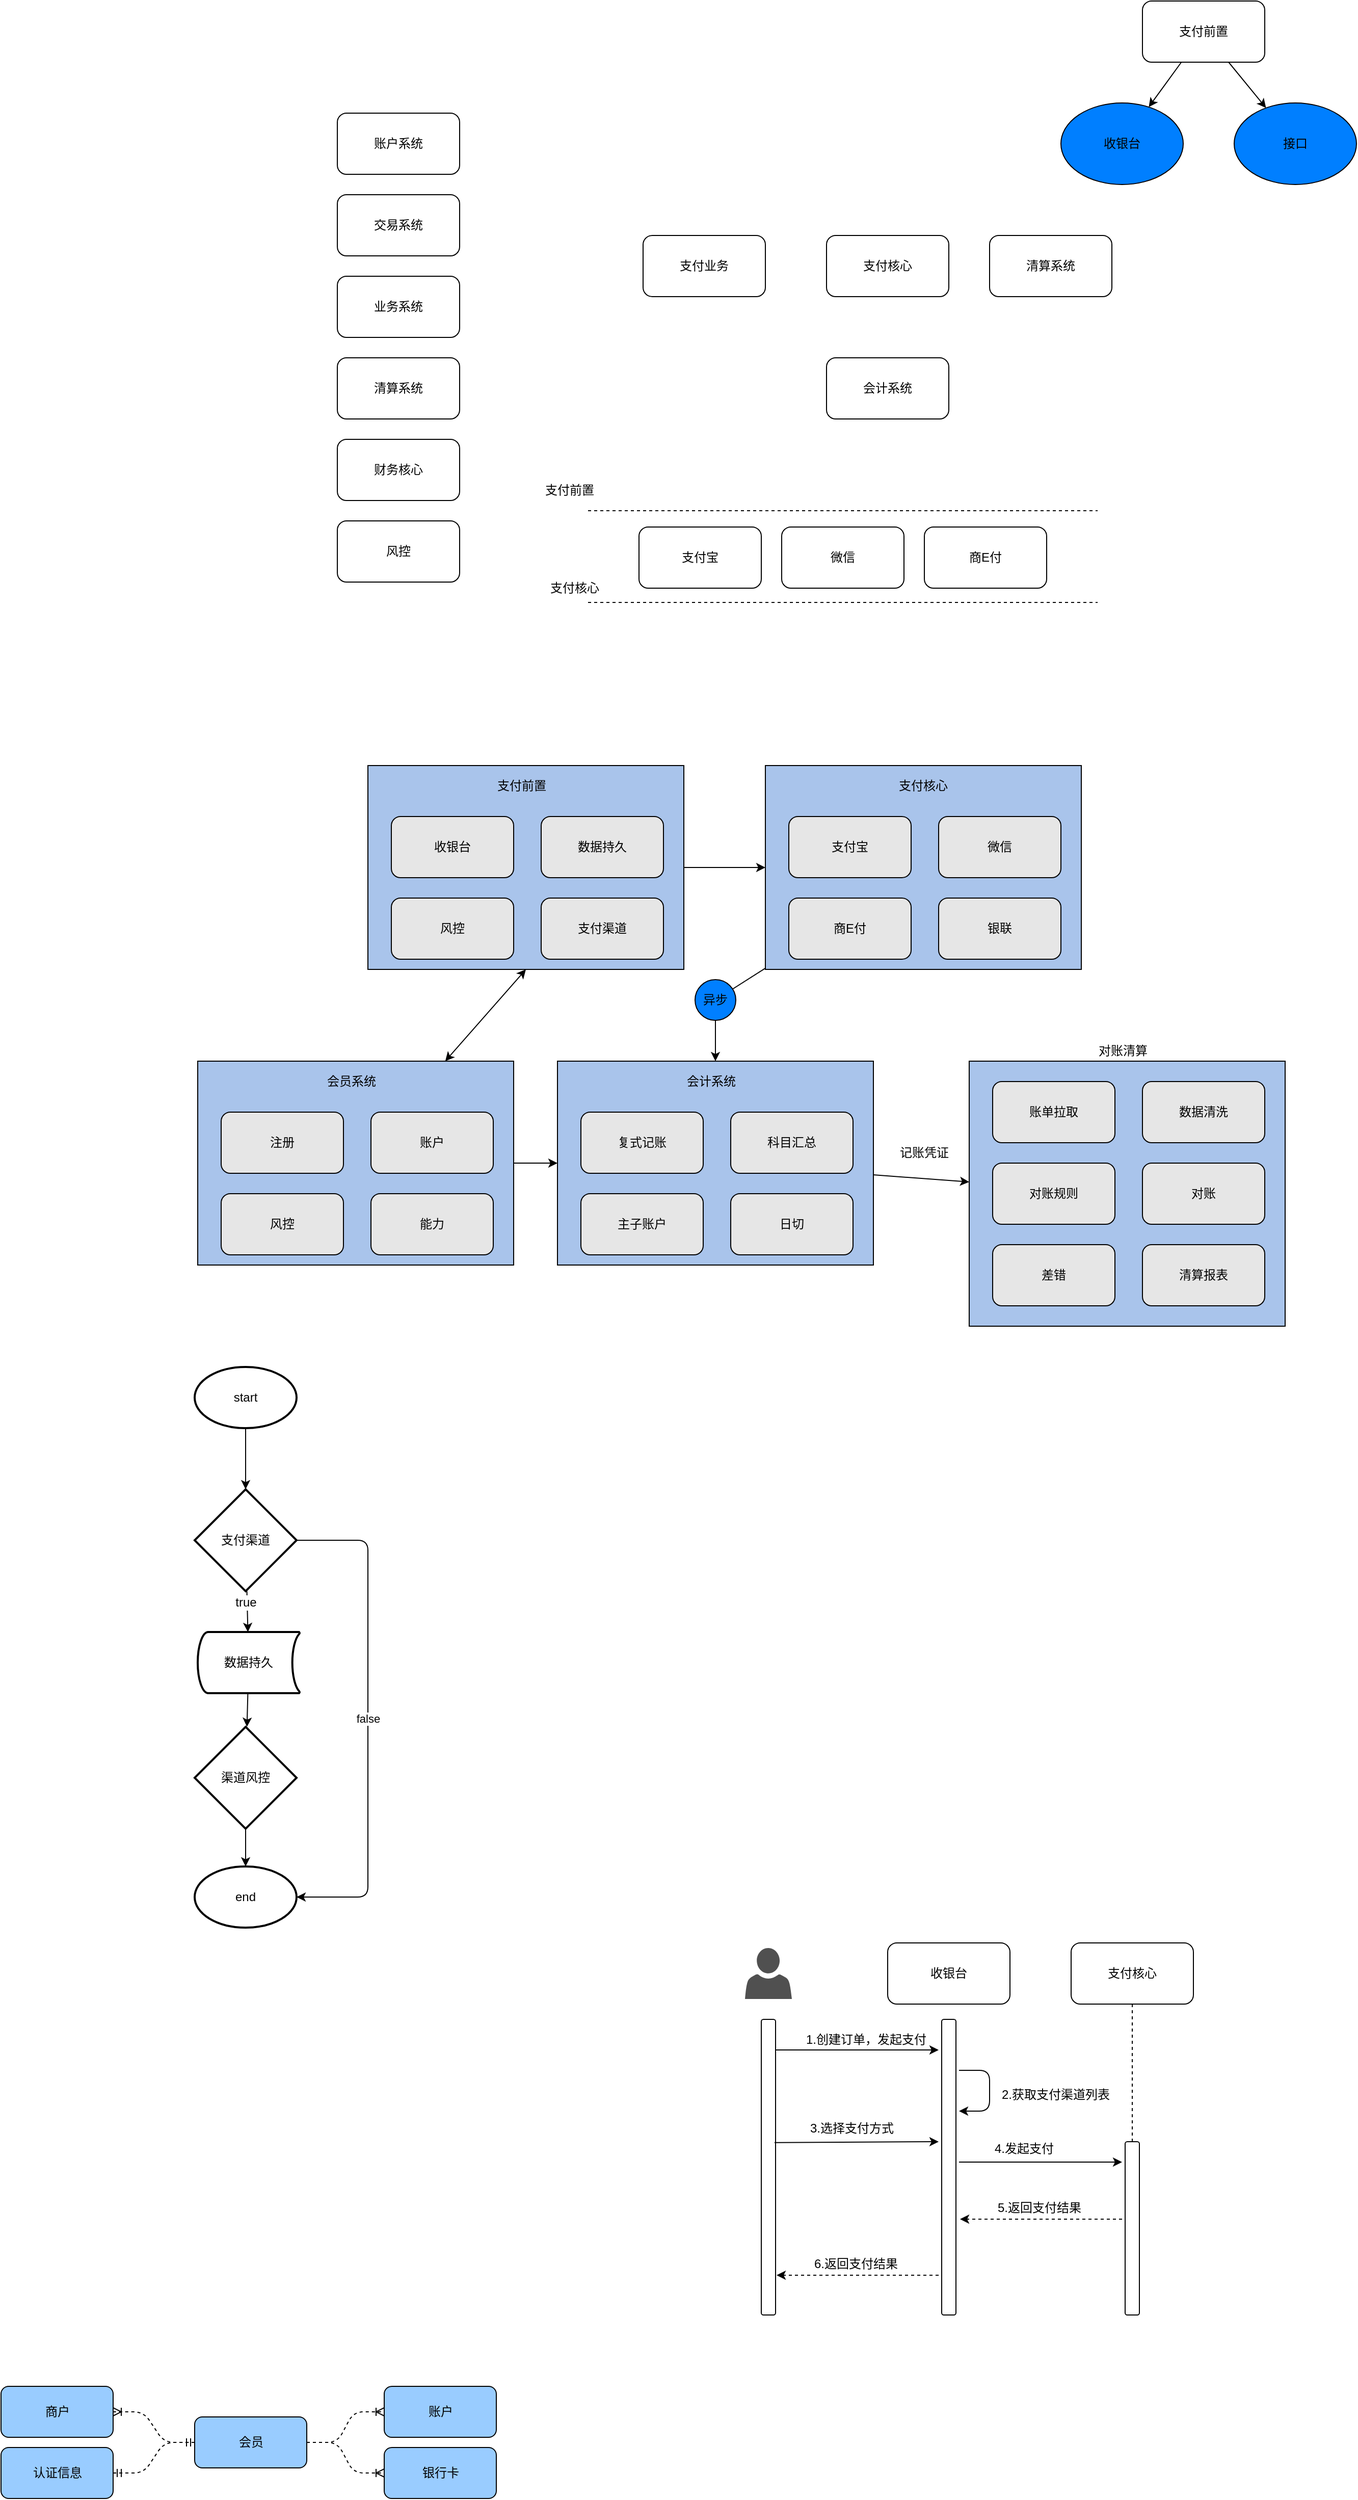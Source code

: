 <mxfile version="10.4.5" type="github"><diagram id="MF01mn2HDIwx8aV8TEOj" name="ç¬¬ 1 é¡µ"><mxGraphModel dx="1985" dy="798" grid="1" gridSize="10" guides="1" tooltips="1" connect="1" arrows="1" fold="1" page="1" pageScale="1" pageWidth="827" pageHeight="1169" math="0" shadow="0"><root><mxCell id="0"/><mxCell id="1" parent="0"/><mxCell id="WlKq7DyYH0uCGRK9PLsy-27" value="" style="rounded=0;whiteSpace=wrap;html=1;fillColor=#A9C4EB;" parent="1" vertex="1"><mxGeometry x="330" y="810" width="310" height="200" as="geometry"/></mxCell><mxCell id="WlKq7DyYH0uCGRK9PLsy-1" value="支付前置" style="rounded=1;whiteSpace=wrap;html=1;" parent="1" vertex="1"><mxGeometry x="1090" y="60" width="120" height="60" as="geometry"/></mxCell><mxCell id="WlKq7DyYH0uCGRK9PLsy-2" value="账户系统" style="rounded=1;whiteSpace=wrap;html=1;" parent="1" vertex="1"><mxGeometry x="300" y="170" width="120" height="60" as="geometry"/></mxCell><mxCell id="WlKq7DyYH0uCGRK9PLsy-3" value="交易系统" style="rounded=1;whiteSpace=wrap;html=1;" parent="1" vertex="1"><mxGeometry x="300" y="250" width="120" height="60" as="geometry"/></mxCell><mxCell id="WlKq7DyYH0uCGRK9PLsy-4" value="业务系统" style="rounded=1;whiteSpace=wrap;html=1;" parent="1" vertex="1"><mxGeometry x="300" y="330" width="120" height="60" as="geometry"/></mxCell><mxCell id="WlKq7DyYH0uCGRK9PLsy-5" value="清算系统" style="rounded=1;whiteSpace=wrap;html=1;" parent="1" vertex="1"><mxGeometry x="300" y="410" width="120" height="60" as="geometry"/></mxCell><mxCell id="WlKq7DyYH0uCGRK9PLsy-6" value="财务核心" style="rounded=1;whiteSpace=wrap;html=1;" parent="1" vertex="1"><mxGeometry x="300" y="490" width="120" height="60" as="geometry"/></mxCell><mxCell id="WlKq7DyYH0uCGRK9PLsy-7" value="风控" style="rounded=1;whiteSpace=wrap;html=1;" parent="1" vertex="1"><mxGeometry x="300" y="570" width="120" height="60" as="geometry"/></mxCell><mxCell id="WlKq7DyYH0uCGRK9PLsy-8" value="支付核心" style="rounded=1;whiteSpace=wrap;html=1;" parent="1" vertex="1"><mxGeometry x="780" y="290" width="120" height="60" as="geometry"/></mxCell><mxCell id="WlKq7DyYH0uCGRK9PLsy-9" value="支付业务" style="rounded=1;whiteSpace=wrap;html=1;" parent="1" vertex="1"><mxGeometry x="600" y="290" width="120" height="60" as="geometry"/></mxCell><mxCell id="WlKq7DyYH0uCGRK9PLsy-10" value="会计系统" style="rounded=1;whiteSpace=wrap;html=1;" parent="1" vertex="1"><mxGeometry x="780" y="410" width="120" height="60" as="geometry"/></mxCell><mxCell id="WlKq7DyYH0uCGRK9PLsy-11" value="清算系统" style="rounded=1;whiteSpace=wrap;html=1;" parent="1" vertex="1"><mxGeometry x="940" y="290" width="120" height="60" as="geometry"/></mxCell><mxCell id="WlKq7DyYH0uCGRK9PLsy-14" value="" style="endArrow=none;dashed=1;html=1;" parent="1" edge="1"><mxGeometry width="50" height="50" relative="1" as="geometry"><mxPoint x="546" y="560" as="sourcePoint"/><mxPoint x="1046" y="560" as="targetPoint"/></mxGeometry></mxCell><mxCell id="WlKq7DyYH0uCGRK9PLsy-15" value="收银台" style="rounded=1;whiteSpace=wrap;html=1;fillColor=#E6E6E6;" parent="1" vertex="1"><mxGeometry x="353" y="860" width="120" height="60" as="geometry"/></mxCell><mxCell id="WlKq7DyYH0uCGRK9PLsy-18" value="数据持久" style="rounded=1;whiteSpace=wrap;html=1;fillColor=#E6E6E6;" parent="1" vertex="1"><mxGeometry x="500" y="860" width="120" height="60" as="geometry"/></mxCell><mxCell id="WlKq7DyYH0uCGRK9PLsy-19" value="风控" style="rounded=1;whiteSpace=wrap;html=1;fillColor=#E6E6E6;" parent="1" vertex="1"><mxGeometry x="353" y="940" width="120" height="60" as="geometry"/></mxCell><mxCell id="WlKq7DyYH0uCGRK9PLsy-20" value="支付宝" style="rounded=1;whiteSpace=wrap;html=1;" parent="1" vertex="1"><mxGeometry x="596" y="576" width="120" height="60" as="geometry"/></mxCell><mxCell id="WlKq7DyYH0uCGRK9PLsy-21" value="支付前置" style="text;html=1;resizable=0;points=[];autosize=1;align=left;verticalAlign=top;spacingTop=-4;" parent="1" vertex="1"><mxGeometry x="502" y="530" width="60" height="20" as="geometry"/></mxCell><mxCell id="WlKq7DyYH0uCGRK9PLsy-22" value="" style="endArrow=none;dashed=1;html=1;" parent="1" edge="1"><mxGeometry width="50" height="50" relative="1" as="geometry"><mxPoint x="546" y="650" as="sourcePoint"/><mxPoint x="1046" y="650" as="targetPoint"/></mxGeometry></mxCell><mxCell id="WlKq7DyYH0uCGRK9PLsy-23" value="支付核心" style="text;html=1;resizable=0;points=[];autosize=1;align=left;verticalAlign=top;spacingTop=-4;" parent="1" vertex="1"><mxGeometry x="507" y="626" width="60" height="20" as="geometry"/></mxCell><mxCell id="WlKq7DyYH0uCGRK9PLsy-24" value="微信" style="rounded=1;whiteSpace=wrap;html=1;" parent="1" vertex="1"><mxGeometry x="736" y="576" width="120" height="60" as="geometry"/></mxCell><mxCell id="WlKq7DyYH0uCGRK9PLsy-25" value="商E付" style="rounded=1;whiteSpace=wrap;html=1;" parent="1" vertex="1"><mxGeometry x="876" y="576" width="120" height="60" as="geometry"/></mxCell><mxCell id="WlKq7DyYH0uCGRK9PLsy-28" value="" style="rounded=0;whiteSpace=wrap;html=1;fillColor=#A9C4EB;" parent="1" vertex="1"><mxGeometry x="720" y="810" width="310" height="200" as="geometry"/></mxCell><mxCell id="WlKq7DyYH0uCGRK9PLsy-29" value="支付宝" style="rounded=1;whiteSpace=wrap;html=1;fillColor=#E6E6E6;" parent="1" vertex="1"><mxGeometry x="743" y="860" width="120" height="60" as="geometry"/></mxCell><mxCell id="WlKq7DyYH0uCGRK9PLsy-30" value="微信" style="rounded=1;whiteSpace=wrap;html=1;fillColor=#E6E6E6;" parent="1" vertex="1"><mxGeometry x="890" y="860" width="120" height="60" as="geometry"/></mxCell><mxCell id="WlKq7DyYH0uCGRK9PLsy-31" value="商E付" style="rounded=1;whiteSpace=wrap;html=1;fillColor=#E6E6E6;" parent="1" vertex="1"><mxGeometry x="743" y="940" width="120" height="60" as="geometry"/></mxCell><mxCell id="WlKq7DyYH0uCGRK9PLsy-32" value="支付前置" style="text;html=1;strokeColor=none;fillColor=none;align=center;verticalAlign=middle;whiteSpace=wrap;rounded=0;" parent="1" vertex="1"><mxGeometry x="456" y="820" width="50" height="20" as="geometry"/></mxCell><mxCell id="WlKq7DyYH0uCGRK9PLsy-33" value="支付核心" style="text;html=1;strokeColor=none;fillColor=none;align=center;verticalAlign=middle;whiteSpace=wrap;rounded=0;" parent="1" vertex="1"><mxGeometry x="850" y="820" width="50" height="20" as="geometry"/></mxCell><mxCell id="WlKq7DyYH0uCGRK9PLsy-34" value="银联" style="rounded=1;whiteSpace=wrap;html=1;fillColor=#E6E6E6;" parent="1" vertex="1"><mxGeometry x="890" y="940" width="120" height="60" as="geometry"/></mxCell><mxCell id="WlKq7DyYH0uCGRK9PLsy-35" value="" style="endArrow=classic;html=1;" parent="1" source="WlKq7DyYH0uCGRK9PLsy-27" target="WlKq7DyYH0uCGRK9PLsy-28" edge="1"><mxGeometry width="50" height="50" relative="1" as="geometry"><mxPoint x="300" y="1080" as="sourcePoint"/><mxPoint x="350" y="1030" as="targetPoint"/></mxGeometry></mxCell><mxCell id="WlKq7DyYH0uCGRK9PLsy-36" value="" style="rounded=0;whiteSpace=wrap;html=1;fillColor=#A9C4EB;" parent="1" vertex="1"><mxGeometry x="516" y="1100" width="310" height="200" as="geometry"/></mxCell><mxCell id="WlKq7DyYH0uCGRK9PLsy-37" value="复式记账" style="rounded=1;whiteSpace=wrap;html=1;fillColor=#E6E6E6;" parent="1" vertex="1"><mxGeometry x="539" y="1150" width="120" height="60" as="geometry"/></mxCell><mxCell id="WlKq7DyYH0uCGRK9PLsy-38" value="科目汇总" style="rounded=1;whiteSpace=wrap;html=1;fillColor=#E6E6E6;" parent="1" vertex="1"><mxGeometry x="686" y="1150" width="120" height="60" as="geometry"/></mxCell><mxCell id="WlKq7DyYH0uCGRK9PLsy-39" value="主子账户" style="rounded=1;whiteSpace=wrap;html=1;fillColor=#E6E6E6;" parent="1" vertex="1"><mxGeometry x="539" y="1230" width="120" height="60" as="geometry"/></mxCell><mxCell id="WlKq7DyYH0uCGRK9PLsy-40" value="会计系统" style="text;html=1;strokeColor=none;fillColor=none;align=center;verticalAlign=middle;whiteSpace=wrap;rounded=0;" parent="1" vertex="1"><mxGeometry x="642" y="1110" width="50" height="20" as="geometry"/></mxCell><mxCell id="WlKq7DyYH0uCGRK9PLsy-41" value="日切" style="rounded=1;whiteSpace=wrap;html=1;fillColor=#E6E6E6;" parent="1" vertex="1"><mxGeometry x="686" y="1230" width="120" height="60" as="geometry"/></mxCell><mxCell id="WlKq7DyYH0uCGRK9PLsy-42" value="" style="endArrow=classic;html=1;" parent="1" source="WlKq7DyYH0uCGRK9PLsy-28" target="WlKq7DyYH0uCGRK9PLsy-36" edge="1"><mxGeometry width="50" height="50" relative="1" as="geometry"><mxPoint x="450" y="1080" as="sourcePoint"/><mxPoint x="350" y="1320" as="targetPoint"/><Array as="points"><mxPoint x="671" y="1040"/></Array></mxGeometry></mxCell><mxCell id="WlKq7DyYH0uCGRK9PLsy-43" value="异步" style="ellipse;whiteSpace=wrap;html=1;aspect=fixed;fillColor=#007FFF;" parent="1" vertex="1"><mxGeometry x="651" y="1020" width="40" height="40" as="geometry"/></mxCell><mxCell id="WlKq7DyYH0uCGRK9PLsy-44" value="" style="rounded=0;whiteSpace=wrap;html=1;fillColor=#A9C4EB;" parent="1" vertex="1"><mxGeometry x="920" y="1100" width="310" height="260" as="geometry"/></mxCell><mxCell id="WlKq7DyYH0uCGRK9PLsy-45" value="账单拉取" style="rounded=1;whiteSpace=wrap;html=1;fillColor=#E6E6E6;" parent="1" vertex="1"><mxGeometry x="943" y="1120" width="120" height="60" as="geometry"/></mxCell><mxCell id="WlKq7DyYH0uCGRK9PLsy-46" value="数据清洗" style="rounded=1;whiteSpace=wrap;html=1;fillColor=#E6E6E6;" parent="1" vertex="1"><mxGeometry x="1090" y="1120" width="120" height="60" as="geometry"/></mxCell><mxCell id="WlKq7DyYH0uCGRK9PLsy-47" value="对账规则" style="rounded=1;whiteSpace=wrap;html=1;fillColor=#E6E6E6;" parent="1" vertex="1"><mxGeometry x="943" y="1200" width="120" height="60" as="geometry"/></mxCell><mxCell id="WlKq7DyYH0uCGRK9PLsy-48" value="对账清算" style="text;html=1;strokeColor=none;fillColor=none;align=center;verticalAlign=middle;whiteSpace=wrap;rounded=0;" parent="1" vertex="1"><mxGeometry x="1046" y="1080" width="50" height="20" as="geometry"/></mxCell><mxCell id="WlKq7DyYH0uCGRK9PLsy-49" value="" style="endArrow=classic;html=1;" parent="1" source="WlKq7DyYH0uCGRK9PLsy-36" target="WlKq7DyYH0uCGRK9PLsy-44" edge="1"><mxGeometry width="50" height="50" relative="1" as="geometry"><mxPoint x="300" y="1370" as="sourcePoint"/><mxPoint x="350" y="1320" as="targetPoint"/></mxGeometry></mxCell><mxCell id="WlKq7DyYH0uCGRK9PLsy-50" value="记账凭证" style="text;html=1;resizable=0;points=[];autosize=1;align=left;verticalAlign=top;spacingTop=-4;" parent="1" vertex="1"><mxGeometry x="850" y="1180" width="60" height="20" as="geometry"/></mxCell><mxCell id="WlKq7DyYH0uCGRK9PLsy-51" value="对账" style="rounded=1;whiteSpace=wrap;html=1;fillColor=#E6E6E6;" parent="1" vertex="1"><mxGeometry x="1090" y="1200" width="120" height="60" as="geometry"/></mxCell><mxCell id="WlKq7DyYH0uCGRK9PLsy-52" value="差错" style="rounded=1;whiteSpace=wrap;html=1;fillColor=#E6E6E6;" parent="1" vertex="1"><mxGeometry x="943" y="1280" width="120" height="60" as="geometry"/></mxCell><mxCell id="WlKq7DyYH0uCGRK9PLsy-53" value="清算报表" style="rounded=1;whiteSpace=wrap;html=1;fillColor=#E6E6E6;" parent="1" vertex="1"><mxGeometry x="1090" y="1280" width="120" height="60" as="geometry"/></mxCell><mxCell id="WlKq7DyYH0uCGRK9PLsy-54" value="支付渠道" style="rounded=1;whiteSpace=wrap;html=1;fillColor=#E6E6E6;" parent="1" vertex="1"><mxGeometry x="500" y="940" width="120" height="60" as="geometry"/></mxCell><mxCell id="WlKq7DyYH0uCGRK9PLsy-55" value="" style="rounded=0;whiteSpace=wrap;html=1;fillColor=#A9C4EB;" parent="1" vertex="1"><mxGeometry x="163" y="1100" width="310" height="200" as="geometry"/></mxCell><mxCell id="WlKq7DyYH0uCGRK9PLsy-56" value="注册" style="rounded=1;whiteSpace=wrap;html=1;fillColor=#E6E6E6;" parent="1" vertex="1"><mxGeometry x="186" y="1150" width="120" height="60" as="geometry"/></mxCell><mxCell id="WlKq7DyYH0uCGRK9PLsy-57" value="账户" style="rounded=1;whiteSpace=wrap;html=1;fillColor=#E6E6E6;" parent="1" vertex="1"><mxGeometry x="333" y="1150" width="120" height="60" as="geometry"/></mxCell><mxCell id="WlKq7DyYH0uCGRK9PLsy-58" value="风控" style="rounded=1;whiteSpace=wrap;html=1;fillColor=#E6E6E6;" parent="1" vertex="1"><mxGeometry x="186" y="1230" width="120" height="60" as="geometry"/></mxCell><mxCell id="WlKq7DyYH0uCGRK9PLsy-59" value="会员系统" style="text;html=1;strokeColor=none;fillColor=none;align=center;verticalAlign=middle;whiteSpace=wrap;rounded=0;" parent="1" vertex="1"><mxGeometry x="289" y="1110" width="50" height="20" as="geometry"/></mxCell><mxCell id="WlKq7DyYH0uCGRK9PLsy-60" value="能力" style="rounded=1;whiteSpace=wrap;html=1;fillColor=#E6E6E6;" parent="1" vertex="1"><mxGeometry x="333" y="1230" width="120" height="60" as="geometry"/></mxCell><mxCell id="WlKq7DyYH0uCGRK9PLsy-61" value="" style="endArrow=classic;startArrow=classic;html=1;entryX=0.5;entryY=1;entryDx=0;entryDy=0;" parent="1" source="WlKq7DyYH0uCGRK9PLsy-55" target="WlKq7DyYH0uCGRK9PLsy-27" edge="1"><mxGeometry width="50" height="50" relative="1" as="geometry"><mxPoint x="160" y="1450" as="sourcePoint"/><mxPoint x="210" y="1400" as="targetPoint"/></mxGeometry></mxCell><mxCell id="WlKq7DyYH0uCGRK9PLsy-63" value="" style="endArrow=classic;html=1;" parent="1" source="WlKq7DyYH0uCGRK9PLsy-55" target="WlKq7DyYH0uCGRK9PLsy-36" edge="1"><mxGeometry width="50" height="50" relative="1" as="geometry"><mxPoint x="160" y="1450" as="sourcePoint"/><mxPoint x="210" y="1400" as="targetPoint"/></mxGeometry></mxCell><mxCell id="WlKq7DyYH0uCGRK9PLsy-64" value="收银台" style="ellipse;whiteSpace=wrap;html=1;fillColor=#007FFF;" parent="1" vertex="1"><mxGeometry x="1010" y="160" width="120" height="80" as="geometry"/></mxCell><mxCell id="WlKq7DyYH0uCGRK9PLsy-65" value="接口" style="ellipse;whiteSpace=wrap;html=1;fillColor=#007FFF;" parent="1" vertex="1"><mxGeometry x="1180" y="160" width="120" height="80" as="geometry"/></mxCell><mxCell id="WlKq7DyYH0uCGRK9PLsy-68" value="start" style="strokeWidth=2;html=1;shape=mxgraph.flowchart.start_1;whiteSpace=wrap;fillColor=#FFFFFF;" parent="1" vertex="1"><mxGeometry x="160" y="1400" width="100" height="60" as="geometry"/></mxCell><mxCell id="WlKq7DyYH0uCGRK9PLsy-71" value="支付渠道" style="strokeWidth=2;html=1;shape=mxgraph.flowchart.decision;whiteSpace=wrap;fillColor=#FFFFFF;" parent="1" vertex="1"><mxGeometry x="160" y="1520" width="100" height="100" as="geometry"/></mxCell><mxCell id="WlKq7DyYH0uCGRK9PLsy-72" value="渠道风控" style="strokeWidth=2;html=1;shape=mxgraph.flowchart.decision;whiteSpace=wrap;fillColor=#FFFFFF;" parent="1" vertex="1"><mxGeometry x="160" y="1753" width="100" height="100" as="geometry"/></mxCell><mxCell id="WlKq7DyYH0uCGRK9PLsy-73" value="" style="endArrow=classic;html=1;" parent="1" source="WlKq7DyYH0uCGRK9PLsy-68" target="WlKq7DyYH0uCGRK9PLsy-71" edge="1"><mxGeometry width="50" height="50" relative="1" as="geometry"><mxPoint x="160" y="1840" as="sourcePoint"/><mxPoint x="210" y="1790" as="targetPoint"/></mxGeometry></mxCell><mxCell id="WlKq7DyYH0uCGRK9PLsy-75" value="" style="endArrow=classic;html=1;" parent="1" source="WlKq7DyYH0uCGRK9PLsy-71" target="WlKq7DyYH0uCGRK9PLsy-79" edge="1"><mxGeometry width="50" height="50" relative="1" as="geometry"><mxPoint x="160" y="1840" as="sourcePoint"/><mxPoint x="210" y="1790" as="targetPoint"/></mxGeometry></mxCell><mxCell id="WlKq7DyYH0uCGRK9PLsy-83" value="true" style="text;html=1;resizable=0;points=[];align=center;verticalAlign=middle;labelBackgroundColor=#ffffff;" parent="WlKq7DyYH0uCGRK9PLsy-75" vertex="1" connectable="0"><mxGeometry x="-0.44" y="-2" relative="1" as="geometry"><mxPoint as="offset"/></mxGeometry></mxCell><mxCell id="WlKq7DyYH0uCGRK9PLsy-78" value="" style="endArrow=classic;html=1;" parent="1" source="WlKq7DyYH0uCGRK9PLsy-72" edge="1"><mxGeometry width="50" height="50" relative="1" as="geometry"><mxPoint x="160" y="1890" as="sourcePoint"/><mxPoint x="210" y="1890" as="targetPoint"/></mxGeometry></mxCell><mxCell id="WlKq7DyYH0uCGRK9PLsy-79" value="数据持久" style="strokeWidth=2;html=1;shape=mxgraph.flowchart.stored_data;whiteSpace=wrap;fillColor=#FFFFFF;" parent="1" vertex="1"><mxGeometry x="163" y="1660" width="100" height="60" as="geometry"/></mxCell><mxCell id="WlKq7DyYH0uCGRK9PLsy-80" value="end" style="strokeWidth=2;html=1;shape=mxgraph.flowchart.start_1;whiteSpace=wrap;fillColor=#FFFFFF;" parent="1" vertex="1"><mxGeometry x="160" y="1890" width="100" height="60" as="geometry"/></mxCell><mxCell id="WlKq7DyYH0uCGRK9PLsy-88" value="" style="endArrow=classic;html=1;" parent="1" source="WlKq7DyYH0uCGRK9PLsy-79" target="WlKq7DyYH0uCGRK9PLsy-72" edge="1"><mxGeometry width="50" height="50" relative="1" as="geometry"><mxPoint x="160" y="2020" as="sourcePoint"/><mxPoint x="210" y="1970" as="targetPoint"/></mxGeometry></mxCell><mxCell id="WlKq7DyYH0uCGRK9PLsy-89" value="false&lt;br&gt;" style="endArrow=classic;html=1;exitX=1;exitY=0.5;exitDx=0;exitDy=0;exitPerimeter=0;" parent="1" source="WlKq7DyYH0uCGRK9PLsy-71" target="WlKq7DyYH0uCGRK9PLsy-80" edge="1"><mxGeometry width="50" height="50" relative="1" as="geometry"><mxPoint x="160" y="2020" as="sourcePoint"/><mxPoint x="210" y="1970" as="targetPoint"/><Array as="points"><mxPoint x="330" y="1570"/><mxPoint x="330" y="1920"/></Array></mxGeometry></mxCell><mxCell id="BridT_FkCG6VeNQoxhF7-1" value="" style="endArrow=classic;html=1;" edge="1" parent="1" source="WlKq7DyYH0uCGRK9PLsy-1" target="WlKq7DyYH0uCGRK9PLsy-64"><mxGeometry width="50" height="50" relative="1" as="geometry"><mxPoint x="260" y="2020" as="sourcePoint"/><mxPoint x="310" y="1970" as="targetPoint"/></mxGeometry></mxCell><mxCell id="BridT_FkCG6VeNQoxhF7-2" value="" style="endArrow=classic;html=1;" edge="1" parent="1" source="WlKq7DyYH0uCGRK9PLsy-1" target="WlKq7DyYH0uCGRK9PLsy-65"><mxGeometry width="50" height="50" relative="1" as="geometry"><mxPoint x="1138.182" y="130" as="sourcePoint"/><mxPoint x="1106.176" y="174.007" as="targetPoint"/></mxGeometry></mxCell><mxCell id="BridT_FkCG6VeNQoxhF7-3" value="" style="shadow=0;dashed=0;html=1;strokeColor=none;fillColor=#505050;labelPosition=center;verticalLabelPosition=bottom;verticalAlign=top;outlineConnect=0;align=center;shape=mxgraph.office.users.user;" vertex="1" parent="1"><mxGeometry x="700" y="1970" width="46" height="50" as="geometry"/></mxCell><mxCell id="BridT_FkCG6VeNQoxhF7-7" value="" style="rounded=1;whiteSpace=wrap;html=1;" vertex="1" parent="1"><mxGeometry x="716" y="2040" width="14" height="290" as="geometry"/></mxCell><mxCell id="BridT_FkCG6VeNQoxhF7-8" value="收银台" style="rounded=1;whiteSpace=wrap;html=1;" vertex="1" parent="1"><mxGeometry x="840" y="1965" width="120" height="60" as="geometry"/></mxCell><mxCell id="BridT_FkCG6VeNQoxhF7-9" value="支付核心" style="rounded=1;whiteSpace=wrap;html=1;" vertex="1" parent="1"><mxGeometry x="1020" y="1965" width="120" height="60" as="geometry"/></mxCell><mxCell id="BridT_FkCG6VeNQoxhF7-10" value="" style="rounded=1;whiteSpace=wrap;html=1;" vertex="1" parent="1"><mxGeometry x="893" y="2040" width="14" height="290" as="geometry"/></mxCell><mxCell id="BridT_FkCG6VeNQoxhF7-11" value="" style="rounded=1;whiteSpace=wrap;html=1;" vertex="1" parent="1"><mxGeometry x="1073" y="2160" width="14" height="170" as="geometry"/></mxCell><mxCell id="BridT_FkCG6VeNQoxhF7-12" value="" style="endArrow=classic;html=1;" edge="1" parent="1"><mxGeometry width="50" height="50" relative="1" as="geometry"><mxPoint x="730" y="2070" as="sourcePoint"/><mxPoint x="890" y="2070" as="targetPoint"/></mxGeometry></mxCell><mxCell id="BridT_FkCG6VeNQoxhF7-13" value="1.创建订单，发起支付" style="text;html=1;resizable=0;points=[];autosize=1;align=left;verticalAlign=top;spacingTop=-4;" vertex="1" parent="1"><mxGeometry x="758" y="2050" width="130" height="20" as="geometry"/></mxCell><mxCell id="BridT_FkCG6VeNQoxhF7-14" value="" style="endArrow=classic;html=1;" edge="1" parent="1"><mxGeometry width="50" height="50" relative="1" as="geometry"><mxPoint x="910" y="2090" as="sourcePoint"/><mxPoint x="910" y="2130" as="targetPoint"/><Array as="points"><mxPoint x="940" y="2090"/><mxPoint x="940" y="2130"/></Array></mxGeometry></mxCell><mxCell id="BridT_FkCG6VeNQoxhF7-15" value="2.获取支付渠道列表" style="text;html=1;resizable=0;points=[];autosize=1;align=left;verticalAlign=top;spacingTop=-4;" vertex="1" parent="1"><mxGeometry x="950" y="2104" width="120" height="20" as="geometry"/></mxCell><mxCell id="BridT_FkCG6VeNQoxhF7-16" value="" style="endArrow=classic;html=1;exitX=0.929;exitY=0.417;exitDx=0;exitDy=0;exitPerimeter=0;" edge="1" parent="1" source="BridT_FkCG6VeNQoxhF7-7"><mxGeometry width="50" height="50" relative="1" as="geometry"><mxPoint x="520" y="2430" as="sourcePoint"/><mxPoint x="890" y="2160" as="targetPoint"/></mxGeometry></mxCell><mxCell id="BridT_FkCG6VeNQoxhF7-17" value="3.选择支付方式" style="text;html=1;resizable=0;points=[];autosize=1;align=left;verticalAlign=top;spacingTop=-4;" vertex="1" parent="1"><mxGeometry x="761.5" y="2137" width="100" height="20" as="geometry"/></mxCell><mxCell id="BridT_FkCG6VeNQoxhF7-18" value="" style="endArrow=classic;html=1;" edge="1" parent="1"><mxGeometry width="50" height="50" relative="1" as="geometry"><mxPoint x="910" y="2180" as="sourcePoint"/><mxPoint x="1070" y="2180" as="targetPoint"/></mxGeometry></mxCell><mxCell id="BridT_FkCG6VeNQoxhF7-19" value="4.发起支付" style="text;html=1;resizable=0;points=[];autosize=1;align=left;verticalAlign=top;spacingTop=-4;" vertex="1" parent="1"><mxGeometry x="943" y="2157" width="70" height="20" as="geometry"/></mxCell><mxCell id="BridT_FkCG6VeNQoxhF7-20" value="" style="endArrow=classic;html=1;dashed=1;" edge="1" parent="1"><mxGeometry width="50" height="50" relative="1" as="geometry"><mxPoint x="1070" y="2236" as="sourcePoint"/><mxPoint x="911" y="2236" as="targetPoint"/></mxGeometry></mxCell><mxCell id="BridT_FkCG6VeNQoxhF7-21" value="5.返回支付结果" style="text;html=1;resizable=0;points=[];autosize=1;align=left;verticalAlign=top;spacingTop=-4;" vertex="1" parent="1"><mxGeometry x="946" y="2215" width="100" height="20" as="geometry"/></mxCell><mxCell id="BridT_FkCG6VeNQoxhF7-22" value="" style="endArrow=classic;html=1;entryX=1.286;entryY=0.613;entryDx=0;entryDy=0;entryPerimeter=0;dashed=1;" edge="1" parent="1"><mxGeometry width="50" height="50" relative="1" as="geometry"><mxPoint x="890" y="2291" as="sourcePoint"/><mxPoint x="731" y="2291" as="targetPoint"/></mxGeometry></mxCell><mxCell id="BridT_FkCG6VeNQoxhF7-23" value="6.返回支付结果" style="text;html=1;resizable=0;points=[];autosize=1;align=left;verticalAlign=top;spacingTop=-4;" vertex="1" parent="1"><mxGeometry x="766" y="2270" width="100" height="20" as="geometry"/></mxCell><mxCell id="BridT_FkCG6VeNQoxhF7-26" value="" style="endArrow=none;dashed=1;html=1;entryX=0.5;entryY=1;entryDx=0;entryDy=0;exitX=0.5;exitY=0;exitDx=0;exitDy=0;" edge="1" parent="1" source="BridT_FkCG6VeNQoxhF7-11" target="BridT_FkCG6VeNQoxhF7-9"><mxGeometry width="50" height="50" relative="1" as="geometry"><mxPoint x="520" y="2400" as="sourcePoint"/><mxPoint x="570" y="2350" as="targetPoint"/></mxGeometry></mxCell><mxCell id="BridT_FkCG6VeNQoxhF7-38" value="" style="edgeStyle=entityRelationEdgeStyle;fontSize=12;html=1;endArrow=ERoneToMany;dashed=1;" edge="1" parent="1" source="BridT_FkCG6VeNQoxhF7-39" target="BridT_FkCG6VeNQoxhF7-40"><mxGeometry width="100" height="100" relative="1" as="geometry"><mxPoint x="300" y="2402" as="sourcePoint"/><mxPoint x="380" y="2402" as="targetPoint"/></mxGeometry></mxCell><mxCell id="BridT_FkCG6VeNQoxhF7-39" value="会员" style="html=1;rounded=1;fillColor=#99CCFF;" vertex="1" parent="1"><mxGeometry x="160" y="2430" width="110" height="50" as="geometry"/></mxCell><mxCell id="BridT_FkCG6VeNQoxhF7-46" value="认证信息" style="html=1;rounded=1;fillColor=#99CCFF;" vertex="1" parent="1"><mxGeometry x="-30" y="2460" width="110" height="50" as="geometry"/></mxCell><mxCell id="BridT_FkCG6VeNQoxhF7-44" value="商户" style="html=1;rounded=1;fillColor=#99CCFF;" vertex="1" parent="1"><mxGeometry x="-30" y="2400" width="110" height="50" as="geometry"/></mxCell><mxCell id="BridT_FkCG6VeNQoxhF7-42" value="银行卡" style="html=1;rounded=1;fillColor=#99CCFF;" vertex="1" parent="1"><mxGeometry x="346" y="2460" width="110" height="50" as="geometry"/></mxCell><mxCell id="BridT_FkCG6VeNQoxhF7-40" value="账户" style="html=1;rounded=1;fillColor=#99CCFF;" vertex="1" parent="1"><mxGeometry x="346" y="2400" width="110" height="50" as="geometry"/></mxCell><mxCell id="BridT_FkCG6VeNQoxhF7-49" value="" style="edgeStyle=entityRelationEdgeStyle;fontSize=12;html=1;endArrow=ERoneToMany;dashed=1;entryX=0;entryY=0.5;entryDx=0;entryDy=0;" edge="1" parent="1" source="BridT_FkCG6VeNQoxhF7-39" target="BridT_FkCG6VeNQoxhF7-42"><mxGeometry width="100" height="100" relative="1" as="geometry"><mxPoint x="20" y="2590" as="sourcePoint"/><mxPoint x="120" y="2590" as="targetPoint"/></mxGeometry></mxCell><mxCell id="BridT_FkCG6VeNQoxhF7-50" value="" style="edgeStyle=entityRelationEdgeStyle;fontSize=12;html=1;endArrow=ERmandOne;startArrow=ERmandOne;dashed=1;" edge="1" parent="1" source="BridT_FkCG6VeNQoxhF7-46" target="BridT_FkCG6VeNQoxhF7-39"><mxGeometry width="100" height="100" relative="1" as="geometry"><mxPoint x="-30" y="2660" as="sourcePoint"/><mxPoint x="70" y="2560" as="targetPoint"/></mxGeometry></mxCell><mxCell id="BridT_FkCG6VeNQoxhF7-51" value="" style="edgeStyle=entityRelationEdgeStyle;fontSize=12;html=1;endArrow=ERoneToMany;dashed=1;" edge="1" parent="1" source="BridT_FkCG6VeNQoxhF7-39" target="BridT_FkCG6VeNQoxhF7-44"><mxGeometry width="100" height="100" relative="1" as="geometry"><mxPoint x="-30" y="2660" as="sourcePoint"/><mxPoint x="70" y="2560" as="targetPoint"/></mxGeometry></mxCell></root></mxGraphModel></diagram></mxfile>